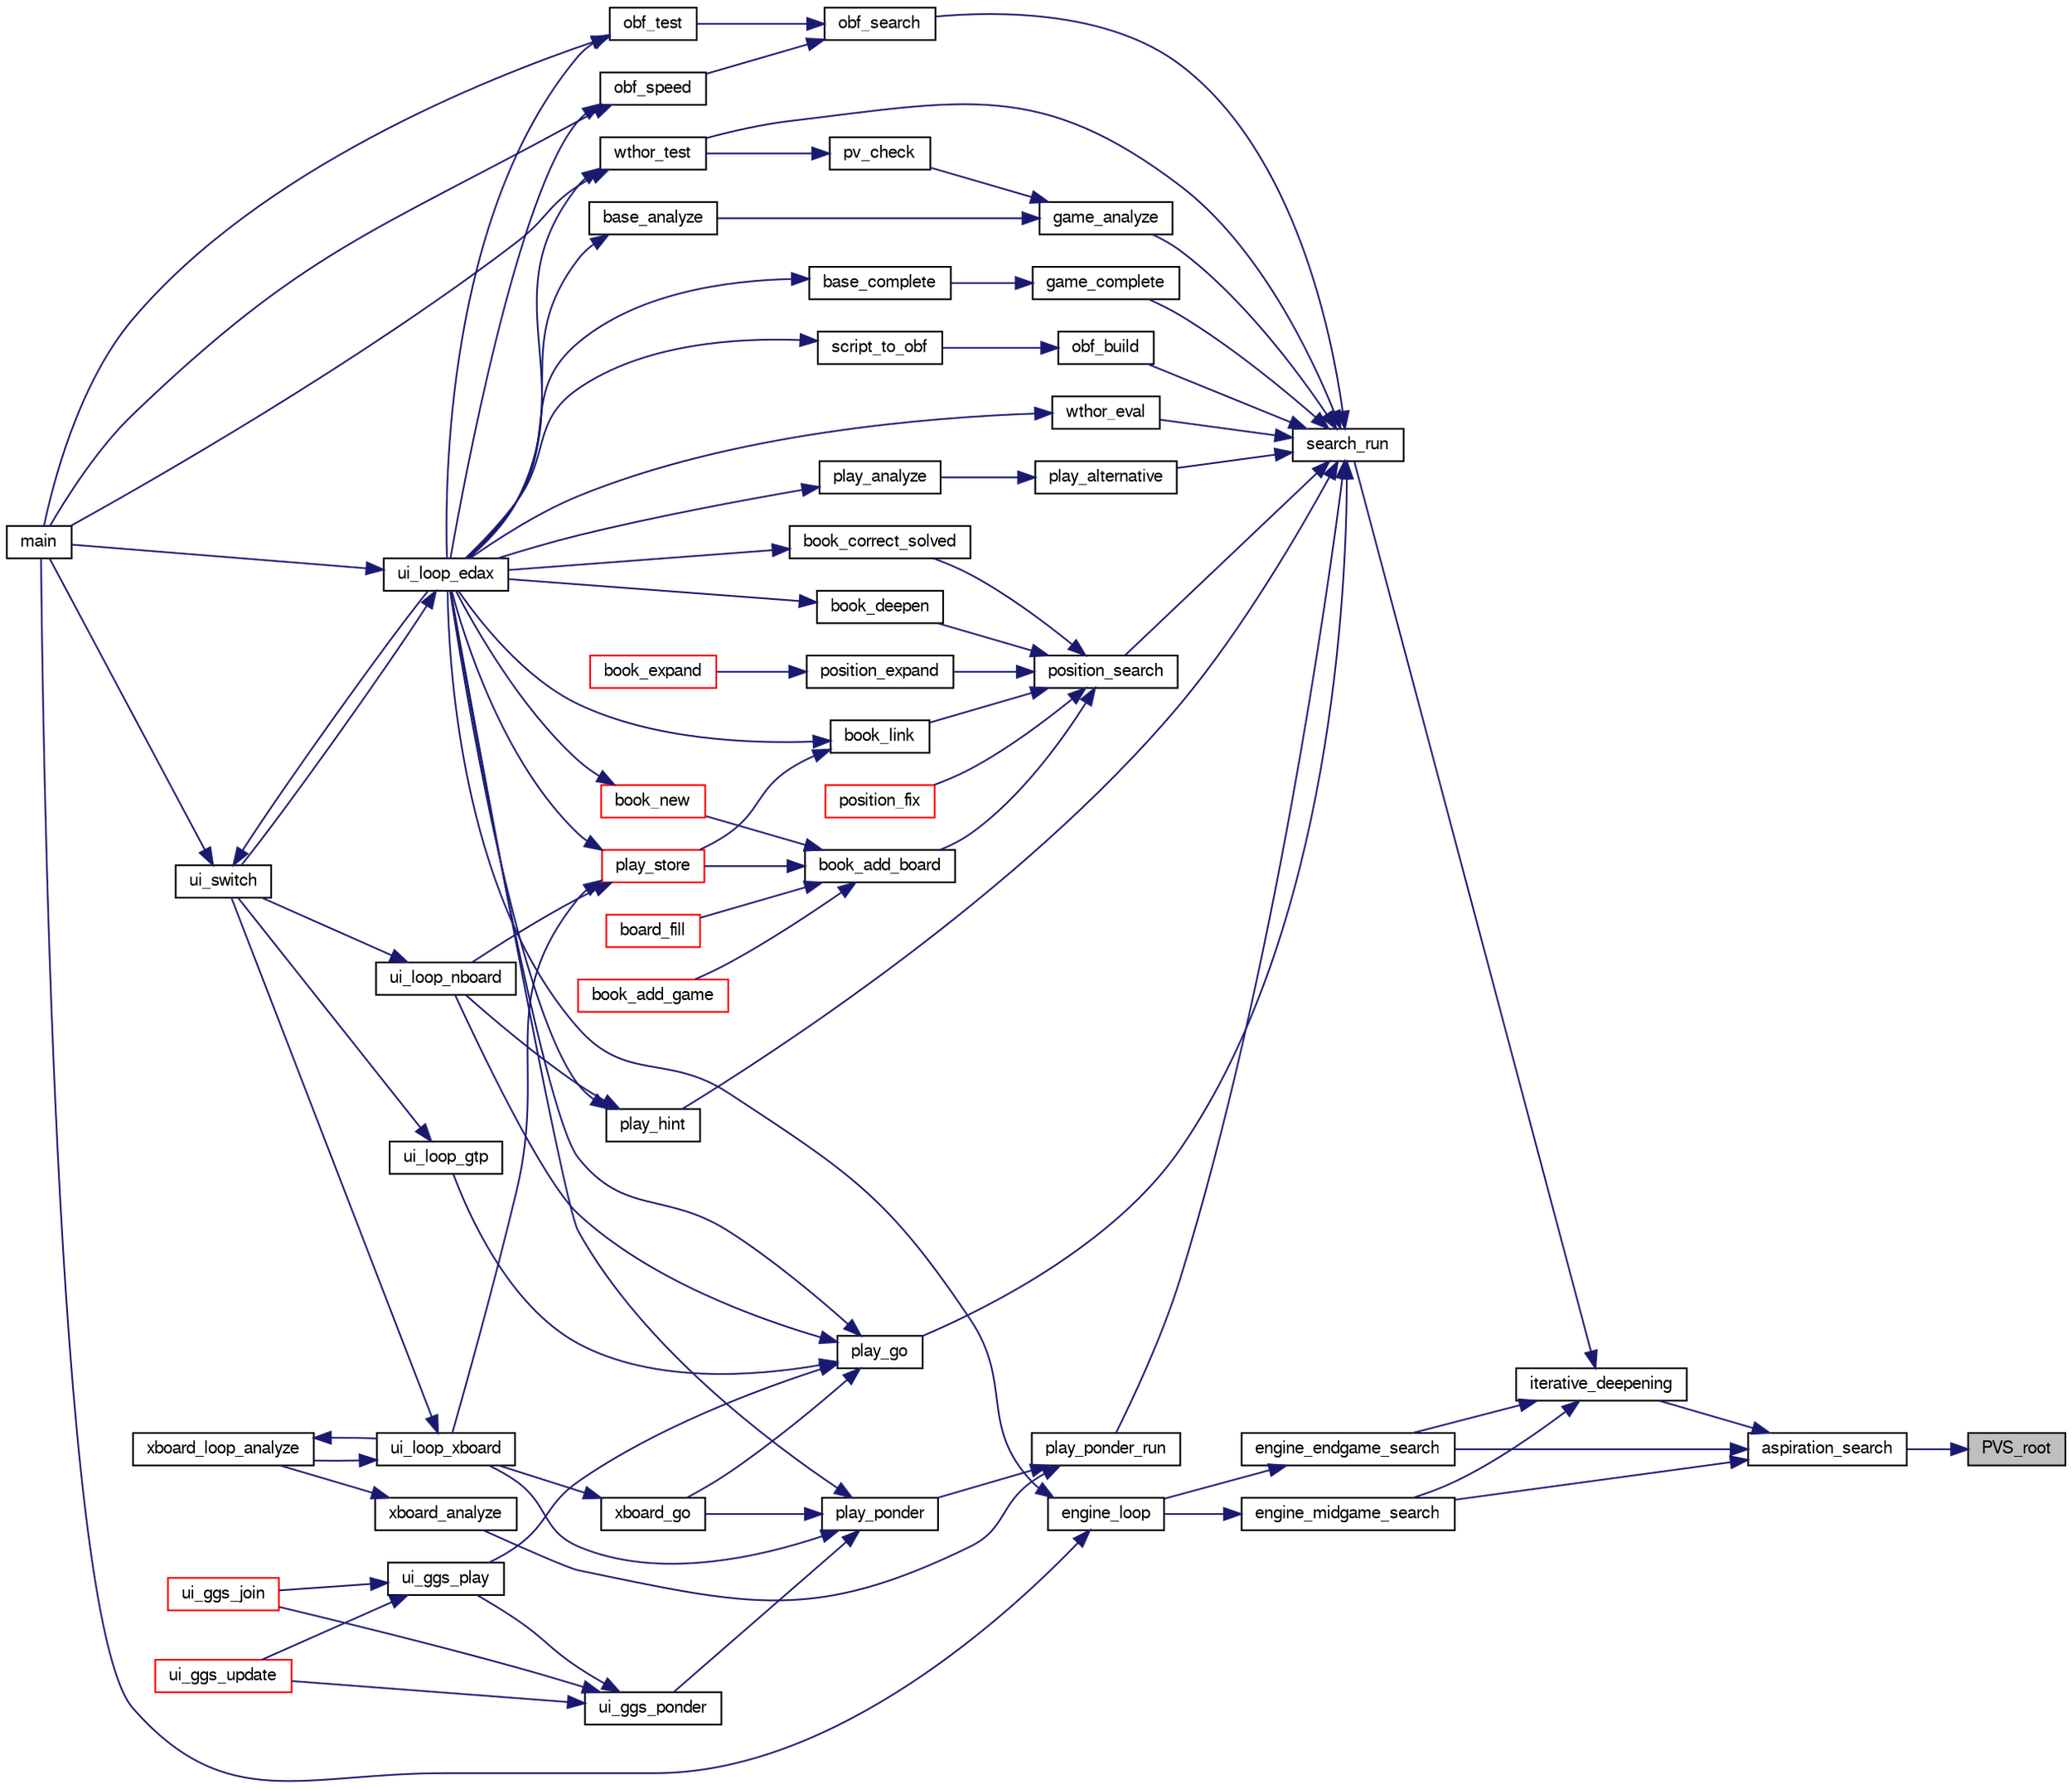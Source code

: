 digraph "PVS_root"
{
 // LATEX_PDF_SIZE
  bgcolor="transparent";
  edge [fontname="FreeSans",fontsize="10",labelfontname="FreeSans",labelfontsize="10"];
  node [fontname="FreeSans",fontsize="10",shape=record];
  rankdir="RL";
  Node1 [label="PVS_root",height=0.2,width=0.4,color="black", fillcolor="grey75", style="filled", fontcolor="black",tooltip="Principal Variation Search algorithm at the root of the tree."];
  Node1 -> Node2 [dir="back",color="midnightblue",fontsize="10",style="solid",fontname="FreeSans"];
  Node2 [label="aspiration_search",height=0.2,width=0.4,color="black",URL="$root_8c.html#ad7e7acc5e26be0248b45eff34678ee3b",tooltip="Aspiration window."];
  Node2 -> Node3 [dir="back",color="midnightblue",fontsize="10",style="solid",fontname="FreeSans"];
  Node3 [label="engine_endgame_search",height=0.2,width=0.4,color="black",URL="$cassio_8c.html#a59118e647ced4f05560b431b30ad73b9",tooltip="Endgame search."];
  Node3 -> Node4 [dir="back",color="midnightblue",fontsize="10",style="solid",fontname="FreeSans"];
  Node4 [label="engine_loop",height=0.2,width=0.4,color="black",URL="$cassio_8c.html#a3c5b977358cdb105de103ac2c2829f01",tooltip="Loop event."];
  Node4 -> Node5 [dir="back",color="midnightblue",fontsize="10",style="solid",fontname="FreeSans"];
  Node5 [label="main",height=0.2,width=0.4,color="black",URL="$main_8c.html#a3c04138a5bfe5d72780bb7e82a18e627",tooltip="edax main function."];
  Node4 -> Node6 [dir="back",color="midnightblue",fontsize="10",style="solid",fontname="FreeSans"];
  Node6 [label="ui_loop_edax",height=0.2,width=0.4,color="black",URL="$edax_8c.html#a2354b96c7688bae32bedb6203d672f50",tooltip="Loop event."];
  Node6 -> Node5 [dir="back",color="midnightblue",fontsize="10",style="solid",fontname="FreeSans"];
  Node6 -> Node7 [dir="back",color="midnightblue",fontsize="10",style="solid",fontname="FreeSans"];
  Node7 [label="ui_switch",height=0.2,width=0.4,color="black",URL="$ui_8c.html#a4234d6b0fd690186ef0ec2fc2eba2d4d",tooltip="Switch between different User Interface."];
  Node7 -> Node5 [dir="back",color="midnightblue",fontsize="10",style="solid",fontname="FreeSans"];
  Node7 -> Node6 [dir="back",color="midnightblue",fontsize="10",style="solid",fontname="FreeSans"];
  Node2 -> Node8 [dir="back",color="midnightblue",fontsize="10",style="solid",fontname="FreeSans"];
  Node8 [label="engine_midgame_search",height=0.2,width=0.4,color="black",URL="$cassio_8c.html#a71ebe2bfb187238a48c94edd82cb3024",tooltip="Midgame search."];
  Node8 -> Node4 [dir="back",color="midnightblue",fontsize="10",style="solid",fontname="FreeSans"];
  Node2 -> Node9 [dir="back",color="midnightblue",fontsize="10",style="solid",fontname="FreeSans"];
  Node9 [label="iterative_deepening",height=0.2,width=0.4,color="black",URL="$root_8c.html#a0e77250a21e5f5d70917a5356c22f5f3",tooltip="Iterative deepening."];
  Node9 -> Node3 [dir="back",color="midnightblue",fontsize="10",style="solid",fontname="FreeSans"];
  Node9 -> Node8 [dir="back",color="midnightblue",fontsize="10",style="solid",fontname="FreeSans"];
  Node9 -> Node10 [dir="back",color="midnightblue",fontsize="10",style="solid",fontname="FreeSans"];
  Node10 [label="search_run",height=0.2,width=0.4,color="black",URL="$root_8c.html#ae8b727693fc7a90e504bd8abec158c84",tooltip="Search the bestmove of a given board."];
  Node10 -> Node11 [dir="back",color="midnightblue",fontsize="10",style="solid",fontname="FreeSans"];
  Node11 [label="game_analyze",height=0.2,width=0.4,color="black",URL="$game_8c.html#a17775ff0efa3d8592bed935dedb31a45",tooltip="Analyze an endgame."];
  Node11 -> Node12 [dir="back",color="midnightblue",fontsize="10",style="solid",fontname="FreeSans"];
  Node12 [label="base_analyze",height=0.2,width=0.4,color="black",URL="$base_8c.html#a130adf3915feeb8dd21edd8c715c220f",tooltip="Base analysis."];
  Node12 -> Node6 [dir="back",color="midnightblue",fontsize="10",style="solid",fontname="FreeSans"];
  Node11 -> Node13 [dir="back",color="midnightblue",fontsize="10",style="solid",fontname="FreeSans"];
  Node13 [label="pv_check",height=0.2,width=0.4,color="black",URL="$base_8c.html#ae5fd96b2c5fc0853715832158d172eb0",tooltip="Verify that a PV does not contain errors."];
  Node13 -> Node14 [dir="back",color="midnightblue",fontsize="10",style="solid",fontname="FreeSans"];
  Node14 [label="wthor_test",height=0.2,width=0.4,color="black",URL="$base_8c.html#acd4aaf9717e79148da6c763b1c022016",tooltip="Test Search with a wthor base."];
  Node14 -> Node5 [dir="back",color="midnightblue",fontsize="10",style="solid",fontname="FreeSans"];
  Node14 -> Node6 [dir="back",color="midnightblue",fontsize="10",style="solid",fontname="FreeSans"];
  Node10 -> Node15 [dir="back",color="midnightblue",fontsize="10",style="solid",fontname="FreeSans"];
  Node15 [label="game_complete",height=0.2,width=0.4,color="black",URL="$game_8c.html#a2478745958cb21430866a4ea503274df",tooltip="Terminate an unfinished game."];
  Node15 -> Node16 [dir="back",color="midnightblue",fontsize="10",style="solid",fontname="FreeSans"];
  Node16 [label="base_complete",height=0.2,width=0.4,color="black",URL="$base_8c.html#a2aaa6c7fc6111edcd85b623bcd217180",tooltip="Base analysis."];
  Node16 -> Node6 [dir="back",color="midnightblue",fontsize="10",style="solid",fontname="FreeSans"];
  Node10 -> Node17 [dir="back",color="midnightblue",fontsize="10",style="solid",fontname="FreeSans"];
  Node17 [label="obf_build",height=0.2,width=0.4,color="black",URL="$obftest_8c.html#a6ed0f135c4cf4021e18eb1a965a72bfa",tooltip="Build an OBF structure."];
  Node17 -> Node18 [dir="back",color="midnightblue",fontsize="10",style="solid",fontname="FreeSans"];
  Node18 [label="script_to_obf",height=0.2,width=0.4,color="black",URL="$obftest_8c.html#ad1bc6f7d32d2b1775f5e91f2d2e0f8b8",tooltip="Build an OBF file from a Script file."];
  Node18 -> Node6 [dir="back",color="midnightblue",fontsize="10",style="solid",fontname="FreeSans"];
  Node10 -> Node19 [dir="back",color="midnightblue",fontsize="10",style="solid",fontname="FreeSans"];
  Node19 [label="obf_search",height=0.2,width=0.4,color="black",URL="$obftest_8c.html#ab9783a5ca8dc9d2b69ed9ae61945bbfb",tooltip="Analyze an OBF structure."];
  Node19 -> Node20 [dir="back",color="midnightblue",fontsize="10",style="solid",fontname="FreeSans"];
  Node20 [label="obf_speed",height=0.2,width=0.4,color="black",URL="$obftest_8c.html#a07fd9cdb993c22a9de285e054331e4e4",tooltip="Test edax speed by running for at least 1 minutes on problems deeper and deeper."];
  Node20 -> Node5 [dir="back",color="midnightblue",fontsize="10",style="solid",fontname="FreeSans"];
  Node20 -> Node6 [dir="back",color="midnightblue",fontsize="10",style="solid",fontname="FreeSans"];
  Node19 -> Node21 [dir="back",color="midnightblue",fontsize="10",style="solid",fontname="FreeSans"];
  Node21 [label="obf_test",height=0.2,width=0.4,color="black",URL="$obftest_8c.html#af8974909ba686b74a0620bdcc7ef5f81",tooltip="Test an OBF file."];
  Node21 -> Node5 [dir="back",color="midnightblue",fontsize="10",style="solid",fontname="FreeSans"];
  Node21 -> Node6 [dir="back",color="midnightblue",fontsize="10",style="solid",fontname="FreeSans"];
  Node10 -> Node22 [dir="back",color="midnightblue",fontsize="10",style="solid",fontname="FreeSans"];
  Node22 [label="play_alternative",height=0.2,width=0.4,color="black",URL="$play_8c.html#ab220e1e3acf69015cd2e2b32abbdbaae",tooltip="Seek for the best alternative move."];
  Node22 -> Node23 [dir="back",color="midnightblue",fontsize="10",style="solid",fontname="FreeSans"];
  Node23 [label="play_analyze",height=0.2,width=0.4,color="black",URL="$play_8c.html#a32624a895b8cf4ec475a8de0ee5df3a1",tooltip="Analyze a played game."];
  Node23 -> Node6 [dir="back",color="midnightblue",fontsize="10",style="solid",fontname="FreeSans"];
  Node10 -> Node24 [dir="back",color="midnightblue",fontsize="10",style="solid",fontname="FreeSans"];
  Node24 [label="play_go",height=0.2,width=0.4,color="black",URL="$play_8c.html#aeba64a0b6660a04cff93da447da3f746",tooltip="Start thinking."];
  Node24 -> Node25 [dir="back",color="midnightblue",fontsize="10",style="solid",fontname="FreeSans"];
  Node25 [label="ui_ggs_play",height=0.2,width=0.4,color="black",URL="$ggs_8c.html#a55704d516945d0fc38a4aae02fca1bfe",tooltip="ui_ggs_play"];
  Node25 -> Node26 [dir="back",color="midnightblue",fontsize="10",style="solid",fontname="FreeSans"];
  Node26 [label="ui_ggs_join",height=0.2,width=0.4,color="red",URL="$ggs_8c.html#afc8b9c7d5dd5c68bdabac6790ff83aff",tooltip="ui_ggs_join"];
  Node25 -> Node28 [dir="back",color="midnightblue",fontsize="10",style="solid",fontname="FreeSans"];
  Node28 [label="ui_ggs_update",height=0.2,width=0.4,color="red",URL="$ggs_8c.html#add208abcf5430b768477f3ea02a2b139",tooltip="ui_ggs_update"];
  Node24 -> Node6 [dir="back",color="midnightblue",fontsize="10",style="solid",fontname="FreeSans"];
  Node24 -> Node29 [dir="back",color="midnightblue",fontsize="10",style="solid",fontname="FreeSans"];
  Node29 [label="ui_loop_gtp",height=0.2,width=0.4,color="black",URL="$gtp_8c.html#aa036470059be60da73acd63418093e1e",tooltip="Loop event."];
  Node29 -> Node7 [dir="back",color="midnightblue",fontsize="10",style="solid",fontname="FreeSans"];
  Node24 -> Node30 [dir="back",color="midnightblue",fontsize="10",style="solid",fontname="FreeSans"];
  Node30 [label="ui_loop_nboard",height=0.2,width=0.4,color="black",URL="$nboard_8c.html#a13ec69450a157e8cbf526b11d1a27be6",tooltip="Loop event."];
  Node30 -> Node7 [dir="back",color="midnightblue",fontsize="10",style="solid",fontname="FreeSans"];
  Node24 -> Node31 [dir="back",color="midnightblue",fontsize="10",style="solid",fontname="FreeSans"];
  Node31 [label="xboard_go",height=0.2,width=0.4,color="black",URL="$xboard_8c.html#ac3cbe43d38c75f78ef60f463f91bf3fe",tooltip=" "];
  Node31 -> Node32 [dir="back",color="midnightblue",fontsize="10",style="solid",fontname="FreeSans"];
  Node32 [label="ui_loop_xboard",height=0.2,width=0.4,color="black",URL="$ui_8h.html#af80ec70d3d08eb4c17c84d3997aaba0f",tooltip="Loop event."];
  Node32 -> Node7 [dir="back",color="midnightblue",fontsize="10",style="solid",fontname="FreeSans"];
  Node32 -> Node33 [dir="back",color="midnightblue",fontsize="10",style="solid",fontname="FreeSans"];
  Node33 [label="xboard_loop_analyze",height=0.2,width=0.4,color="black",URL="$xboard_8c.html#a6ec4f7e4a6e59e32b5eb95b566f098c8",tooltip="Analyze."];
  Node33 -> Node32 [dir="back",color="midnightblue",fontsize="10",style="solid",fontname="FreeSans"];
  Node10 -> Node34 [dir="back",color="midnightblue",fontsize="10",style="solid",fontname="FreeSans"];
  Node34 [label="play_hint",height=0.2,width=0.4,color="black",URL="$play_8c.html#a331a1824215c3c7be0241fe0e2d4da57",tooltip="Start thinking."];
  Node34 -> Node6 [dir="back",color="midnightblue",fontsize="10",style="solid",fontname="FreeSans"];
  Node34 -> Node30 [dir="back",color="midnightblue",fontsize="10",style="solid",fontname="FreeSans"];
  Node10 -> Node35 [dir="back",color="midnightblue",fontsize="10",style="solid",fontname="FreeSans"];
  Node35 [label="play_ponder_run",height=0.2,width=0.4,color="black",URL="$play_8c.html#a6a826d8e8634b46e269daeed05de785c",tooltip="do ponderation."];
  Node35 -> Node36 [dir="back",color="midnightblue",fontsize="10",style="solid",fontname="FreeSans"];
  Node36 [label="play_ponder",height=0.2,width=0.4,color="black",URL="$play_8c.html#a391455b9715193a13afe7d863734893f",tooltip="Ponder."];
  Node36 -> Node37 [dir="back",color="midnightblue",fontsize="10",style="solid",fontname="FreeSans"];
  Node37 [label="ui_ggs_ponder",height=0.2,width=0.4,color="black",URL="$ggs_8c.html#acd83ffbed6d799eebb5ba51884f7f376",tooltip="ui_ggs_ponder"];
  Node37 -> Node26 [dir="back",color="midnightblue",fontsize="10",style="solid",fontname="FreeSans"];
  Node37 -> Node25 [dir="back",color="midnightblue",fontsize="10",style="solid",fontname="FreeSans"];
  Node37 -> Node28 [dir="back",color="midnightblue",fontsize="10",style="solid",fontname="FreeSans"];
  Node36 -> Node6 [dir="back",color="midnightblue",fontsize="10",style="solid",fontname="FreeSans"];
  Node36 -> Node32 [dir="back",color="midnightblue",fontsize="10",style="solid",fontname="FreeSans"];
  Node36 -> Node31 [dir="back",color="midnightblue",fontsize="10",style="solid",fontname="FreeSans"];
  Node35 -> Node38 [dir="back",color="midnightblue",fontsize="10",style="solid",fontname="FreeSans"];
  Node38 [label="xboard_analyze",height=0.2,width=0.4,color="black",URL="$xboard_8c.html#a213bcf9938dc33b50c60576920dbecda",tooltip="Analyze."];
  Node38 -> Node33 [dir="back",color="midnightblue",fontsize="10",style="solid",fontname="FreeSans"];
  Node10 -> Node39 [dir="back",color="midnightblue",fontsize="10",style="solid",fontname="FreeSans"];
  Node39 [label="position_search",height=0.2,width=0.4,color="black",URL="$book_8c.html#ad3b2686173649c214c8349e5e3da0aca",tooltip="Evaluate a position."];
  Node39 -> Node40 [dir="back",color="midnightblue",fontsize="10",style="solid",fontname="FreeSans"];
  Node40 [label="book_add_board",height=0.2,width=0.4,color="black",URL="$book_8c.html#a429dbc3a206062b05e0e9da5f6fd8452",tooltip="Add a position."];
  Node40 -> Node41 [dir="back",color="midnightblue",fontsize="10",style="solid",fontname="FreeSans"];
  Node41 [label="board_fill",height=0.2,width=0.4,color="red",URL="$book_8c.html#abdce4d74200559a64a4a498f952cfe96",tooltip="Fill the opening book."];
  Node40 -> Node43 [dir="back",color="midnightblue",fontsize="10",style="solid",fontname="FreeSans"];
  Node43 [label="book_add_game",height=0.2,width=0.4,color="red",URL="$book_8c.html#aea8461bde1df7dad3d55f9589c1ed586",tooltip="Add positions from a game."];
  Node40 -> Node45 [dir="back",color="midnightblue",fontsize="10",style="solid",fontname="FreeSans"];
  Node45 [label="book_new",height=0.2,width=0.4,color="red",URL="$book_8c.html#ad5b3cab81d4692d626c6f7c6d9de87e5",tooltip="Create a new opening book."];
  Node45 -> Node6 [dir="back",color="midnightblue",fontsize="10",style="solid",fontname="FreeSans"];
  Node40 -> Node53 [dir="back",color="midnightblue",fontsize="10",style="solid",fontname="FreeSans"];
  Node53 [label="play_store",height=0.2,width=0.4,color="red",URL="$play_8c.html#a050579c3f94a2d5990bc186369ad7980",tooltip="store the game into the opening book"];
  Node53 -> Node6 [dir="back",color="midnightblue",fontsize="10",style="solid",fontname="FreeSans"];
  Node53 -> Node30 [dir="back",color="midnightblue",fontsize="10",style="solid",fontname="FreeSans"];
  Node53 -> Node32 [dir="back",color="midnightblue",fontsize="10",style="solid",fontname="FreeSans"];
  Node39 -> Node54 [dir="back",color="midnightblue",fontsize="10",style="solid",fontname="FreeSans"];
  Node54 [label="book_correct_solved",height=0.2,width=0.4,color="black",URL="$book_8c.html#a5d47bbd4e02ae5c77348337d33a5a5d1",tooltip="Correct wrong solved score in the book."];
  Node54 -> Node6 [dir="back",color="midnightblue",fontsize="10",style="solid",fontname="FreeSans"];
  Node39 -> Node55 [dir="back",color="midnightblue",fontsize="10",style="solid",fontname="FreeSans"];
  Node55 [label="book_deepen",height=0.2,width=0.4,color="black",URL="$book_8c.html#a3421ecf81896bfc86ffc3ebe851699c8",tooltip="Deepen a book."];
  Node55 -> Node6 [dir="back",color="midnightblue",fontsize="10",style="solid",fontname="FreeSans"];
  Node39 -> Node56 [dir="back",color="midnightblue",fontsize="10",style="solid",fontname="FreeSans"];
  Node56 [label="book_link",height=0.2,width=0.4,color="black",URL="$book_8c.html#aa6ed7f52fa850a997e7d4290bfbc5675",tooltip="Link a book."];
  Node56 -> Node53 [dir="back",color="midnightblue",fontsize="10",style="solid",fontname="FreeSans"];
  Node56 -> Node6 [dir="back",color="midnightblue",fontsize="10",style="solid",fontname="FreeSans"];
  Node39 -> Node57 [dir="back",color="midnightblue",fontsize="10",style="solid",fontname="FreeSans"];
  Node57 [label="position_expand",height=0.2,width=0.4,color="black",URL="$book_8c.html#a3d3386302ce5a1f050ca860bcf8c2ce6",tooltip="Expand a position."];
  Node57 -> Node58 [dir="back",color="midnightblue",fontsize="10",style="solid",fontname="FreeSans"];
  Node58 [label="book_expand",height=0.2,width=0.4,color="red",URL="$book_8c.html#a1cfcc1d0080958387f00fbc3fe9daf65",tooltip="Expand a book."];
  Node39 -> Node62 [dir="back",color="midnightblue",fontsize="10",style="solid",fontname="FreeSans"];
  Node62 [label="position_fix",height=0.2,width=0.4,color="red",URL="$book_8c.html#a2ed2c1217479c4fbf492246c22b28199",tooltip="Fix a position."];
  Node10 -> Node64 [dir="back",color="midnightblue",fontsize="10",style="solid",fontname="FreeSans"];
  Node64 [label="wthor_eval",height=0.2,width=0.4,color="black",URL="$base_8c.html#a86b72b1d7f3ee47ec62cbb618546ec70",tooltip="Test Eval with a wthor base."];
  Node64 -> Node6 [dir="back",color="midnightblue",fontsize="10",style="solid",fontname="FreeSans"];
  Node10 -> Node14 [dir="back",color="midnightblue",fontsize="10",style="solid",fontname="FreeSans"];
}
